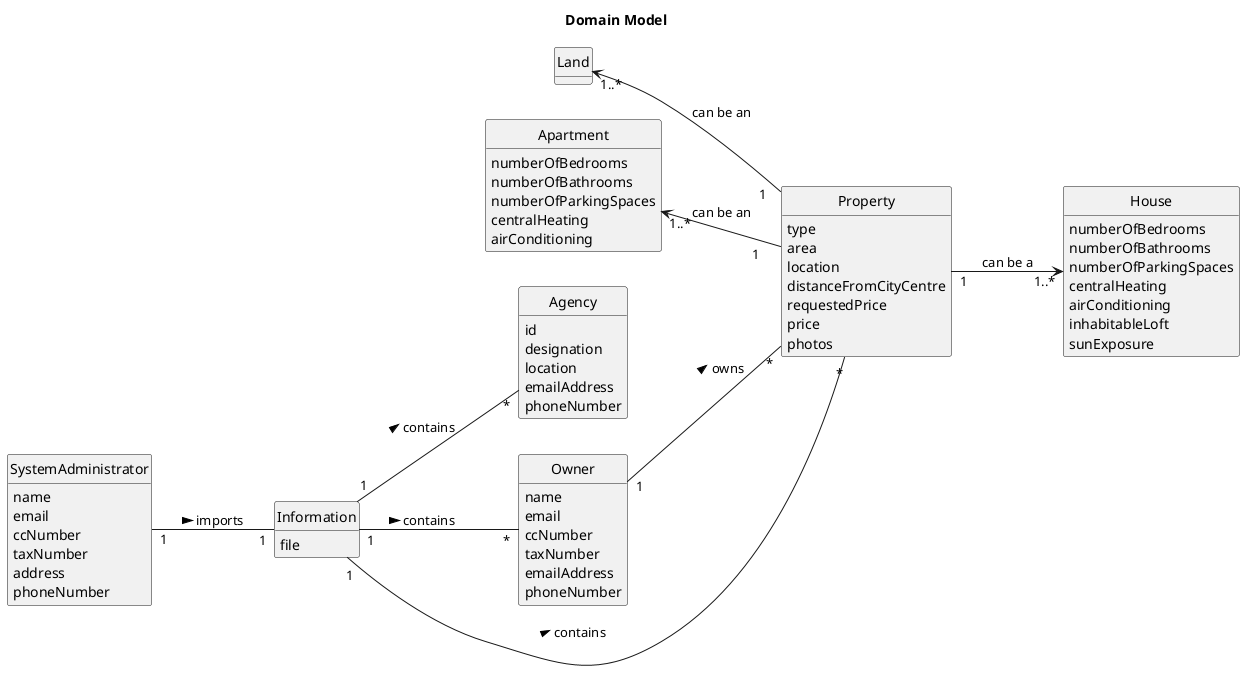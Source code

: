 @startuml
skinparam monochrome true
skinparam packageStyle rectangle
skinparam shadowing false

left to right direction

skinparam classAttributeIconSize 0

hide circle
hide methods

title Domain Model

class Information {
    file
}

class Agency {
    id
    designation
    location
    emailAddress
    phoneNumber
}

class Owner {
    name
    email
    ccNumber
    taxNumber
    emailAddress
    phoneNumber
}

class Property  {
       type
       area
       location
       distanceFromCityCentre
       requestedPrice
       price
       photos
}

class Apartment{
    numberOfBedrooms
    numberOfBathrooms
    numberOfParkingSpaces
    centralHeating
    airConditioning
}

class House{
    numberOfBedrooms
    numberOfBathrooms
    numberOfParkingSpaces
    centralHeating
    airConditioning
    inhabitableLoft
    sunExposure
}

class SystemAdministrator {
    name
    email
    ccNumber
    taxNumber
    address
    phoneNumber
}

SystemAdministrator "1" -- "1" Information: imports >
Information "1" -- "*" Agency: contains >
Information "1" -- "*" Property: contains >
Information "1" -- "*" Owner: contains >
Owner "1" -- "*" Property: owns >
Property "1"-D-> "1..*" House :  can be a
Property "1    "-U-> "1..* " Apartment :  can be an
Property "1  "-U-> "1..* " Land :  can be an
@enduml